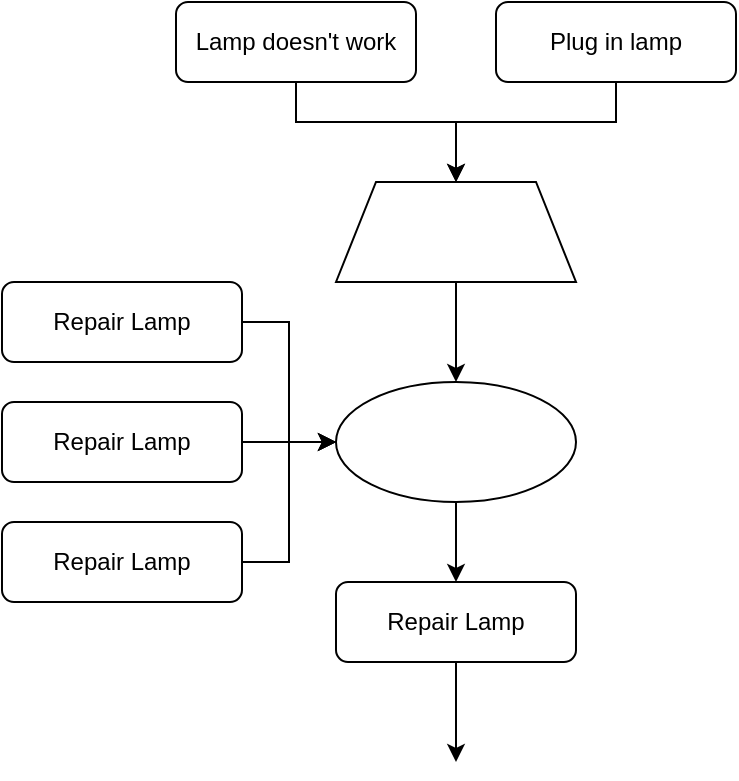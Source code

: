 <mxfile version="15.8.3" type="github">
  <diagram id="C5RBs43oDa-KdzZeNtuy" name="Page-1">
    <mxGraphModel dx="1207" dy="353" grid="1" gridSize="10" guides="1" tooltips="1" connect="1" arrows="1" fold="1" page="1" pageScale="1" pageWidth="827" pageHeight="1169" math="0" shadow="0">
      <root>
        <mxCell id="WIyWlLk6GJQsqaUBKTNV-0" />
        <mxCell id="WIyWlLk6GJQsqaUBKTNV-1" parent="WIyWlLk6GJQsqaUBKTNV-0" />
        <mxCell id="WIyWlLk6GJQsqaUBKTNV-3" value="Lamp doesn&#39;t work" style="rounded=1;whiteSpace=wrap;html=1;fontSize=12;glass=0;strokeWidth=1;shadow=0;" parent="WIyWlLk6GJQsqaUBKTNV-1" vertex="1">
          <mxGeometry x="80" y="90" width="120" height="40" as="geometry" />
        </mxCell>
        <mxCell id="WIyWlLk6GJQsqaUBKTNV-7" value="Plug in lamp" style="rounded=1;whiteSpace=wrap;html=1;fontSize=12;glass=0;strokeWidth=1;shadow=0;" parent="WIyWlLk6GJQsqaUBKTNV-1" vertex="1">
          <mxGeometry x="240" y="90" width="120" height="40" as="geometry" />
        </mxCell>
        <mxCell id="elj_6EUv-WldENDFwZfE-27" style="edgeStyle=orthogonalEdgeStyle;rounded=0;orthogonalLoop=1;jettySize=auto;html=1;exitX=0.5;exitY=1;exitDx=0;exitDy=0;" edge="1" parent="WIyWlLk6GJQsqaUBKTNV-1" source="WIyWlLk6GJQsqaUBKTNV-11">
          <mxGeometry relative="1" as="geometry">
            <mxPoint x="220" y="470" as="targetPoint" />
          </mxGeometry>
        </mxCell>
        <mxCell id="WIyWlLk6GJQsqaUBKTNV-11" value="Repair Lamp" style="rounded=1;whiteSpace=wrap;html=1;fontSize=12;glass=0;strokeWidth=1;shadow=0;" parent="WIyWlLk6GJQsqaUBKTNV-1" vertex="1">
          <mxGeometry x="160" y="380" width="120" height="40" as="geometry" />
        </mxCell>
        <mxCell id="elj_6EUv-WldENDFwZfE-0" style="edgeStyle=orthogonalEdgeStyle;rounded=0;orthogonalLoop=1;jettySize=auto;html=1;exitX=0.5;exitY=1;exitDx=0;exitDy=0;" edge="1" parent="WIyWlLk6GJQsqaUBKTNV-1" source="WIyWlLk6GJQsqaUBKTNV-7" target="WIyWlLk6GJQsqaUBKTNV-7">
          <mxGeometry relative="1" as="geometry" />
        </mxCell>
        <mxCell id="elj_6EUv-WldENDFwZfE-7" style="edgeStyle=orthogonalEdgeStyle;rounded=0;orthogonalLoop=1;jettySize=auto;html=1;exitX=0.5;exitY=1;exitDx=0;exitDy=0;entryX=0.5;entryY=0;entryDx=0;entryDy=0;" edge="1" parent="WIyWlLk6GJQsqaUBKTNV-1" source="WIyWlLk6GJQsqaUBKTNV-3" target="elj_6EUv-WldENDFwZfE-16">
          <mxGeometry relative="1" as="geometry">
            <mxPoint x="140" y="140" as="sourcePoint" />
            <mxPoint x="220" y="170" as="targetPoint" />
            <Array as="points">
              <mxPoint x="140" y="150" />
              <mxPoint x="220" y="150" />
            </Array>
          </mxGeometry>
        </mxCell>
        <mxCell id="elj_6EUv-WldENDFwZfE-6" value="" style="edgeStyle=orthogonalEdgeStyle;rounded=0;orthogonalLoop=1;jettySize=auto;html=1;exitX=0.5;exitY=1;exitDx=0;exitDy=0;entryX=0.5;entryY=0;entryDx=0;entryDy=0;" edge="1" parent="WIyWlLk6GJQsqaUBKTNV-1" source="WIyWlLk6GJQsqaUBKTNV-7" target="elj_6EUv-WldENDFwZfE-16">
          <mxGeometry relative="1" as="geometry">
            <mxPoint x="290" y="210" as="sourcePoint" />
            <mxPoint x="220" y="170" as="targetPoint" />
            <Array as="points">
              <mxPoint x="300" y="150" />
              <mxPoint x="220" y="150" />
            </Array>
          </mxGeometry>
        </mxCell>
        <mxCell id="elj_6EUv-WldENDFwZfE-13" style="edgeStyle=orthogonalEdgeStyle;rounded=0;orthogonalLoop=1;jettySize=auto;html=1;exitX=1;exitY=0.5;exitDx=0;exitDy=0;entryX=0;entryY=0.5;entryDx=0;entryDy=0;" edge="1" parent="WIyWlLk6GJQsqaUBKTNV-1" source="elj_6EUv-WldENDFwZfE-8" target="elj_6EUv-WldENDFwZfE-22">
          <mxGeometry relative="1" as="geometry">
            <mxPoint x="151" y="310" as="targetPoint" />
          </mxGeometry>
        </mxCell>
        <mxCell id="elj_6EUv-WldENDFwZfE-8" value="Repair Lamp" style="rounded=1;whiteSpace=wrap;html=1;fontSize=12;glass=0;strokeWidth=1;shadow=0;" vertex="1" parent="WIyWlLk6GJQsqaUBKTNV-1">
          <mxGeometry x="-7" y="230" width="120" height="40" as="geometry" />
        </mxCell>
        <mxCell id="elj_6EUv-WldENDFwZfE-14" style="edgeStyle=orthogonalEdgeStyle;rounded=0;orthogonalLoop=1;jettySize=auto;html=1;exitX=1;exitY=0.5;exitDx=0;exitDy=0;entryX=0;entryY=0.5;entryDx=0;entryDy=0;" edge="1" parent="WIyWlLk6GJQsqaUBKTNV-1" source="elj_6EUv-WldENDFwZfE-11" target="elj_6EUv-WldENDFwZfE-22">
          <mxGeometry relative="1" as="geometry">
            <mxPoint x="151" y="310" as="targetPoint" />
          </mxGeometry>
        </mxCell>
        <mxCell id="elj_6EUv-WldENDFwZfE-11" value="Repair Lamp" style="rounded=1;whiteSpace=wrap;html=1;fontSize=12;glass=0;strokeWidth=1;shadow=0;" vertex="1" parent="WIyWlLk6GJQsqaUBKTNV-1">
          <mxGeometry x="-7" y="290" width="120" height="40" as="geometry" />
        </mxCell>
        <mxCell id="elj_6EUv-WldENDFwZfE-15" style="edgeStyle=orthogonalEdgeStyle;rounded=0;orthogonalLoop=1;jettySize=auto;html=1;exitX=1;exitY=0.5;exitDx=0;exitDy=0;entryX=0;entryY=0.5;entryDx=0;entryDy=0;" edge="1" parent="WIyWlLk6GJQsqaUBKTNV-1" source="elj_6EUv-WldENDFwZfE-12" target="elj_6EUv-WldENDFwZfE-22">
          <mxGeometry relative="1" as="geometry">
            <mxPoint x="151" y="310" as="targetPoint" />
          </mxGeometry>
        </mxCell>
        <mxCell id="elj_6EUv-WldENDFwZfE-12" value="Repair Lamp" style="rounded=1;whiteSpace=wrap;html=1;fontSize=12;glass=0;strokeWidth=1;shadow=0;" vertex="1" parent="WIyWlLk6GJQsqaUBKTNV-1">
          <mxGeometry x="-7" y="350" width="120" height="40" as="geometry" />
        </mxCell>
        <mxCell id="elj_6EUv-WldENDFwZfE-23" value="" style="edgeStyle=orthogonalEdgeStyle;rounded=0;orthogonalLoop=1;jettySize=auto;html=1;" edge="1" parent="WIyWlLk6GJQsqaUBKTNV-1" source="elj_6EUv-WldENDFwZfE-16" target="elj_6EUv-WldENDFwZfE-22">
          <mxGeometry relative="1" as="geometry" />
        </mxCell>
        <mxCell id="elj_6EUv-WldENDFwZfE-16" value="" style="shape=trapezoid;perimeter=trapezoidPerimeter;whiteSpace=wrap;html=1;fixedSize=1;shadow=0;strokeWidth=1;spacing=6;spacingTop=-4;" vertex="1" parent="WIyWlLk6GJQsqaUBKTNV-1">
          <mxGeometry x="160" y="180" width="120" height="50" as="geometry" />
        </mxCell>
        <mxCell id="elj_6EUv-WldENDFwZfE-26" style="edgeStyle=orthogonalEdgeStyle;rounded=0;orthogonalLoop=1;jettySize=auto;html=1;exitX=0.5;exitY=1;exitDx=0;exitDy=0;entryX=0.5;entryY=0;entryDx=0;entryDy=0;" edge="1" parent="WIyWlLk6GJQsqaUBKTNV-1" source="elj_6EUv-WldENDFwZfE-22" target="WIyWlLk6GJQsqaUBKTNV-11">
          <mxGeometry relative="1" as="geometry" />
        </mxCell>
        <mxCell id="elj_6EUv-WldENDFwZfE-22" value="" style="ellipse;whiteSpace=wrap;html=1;shadow=0;strokeWidth=1;spacing=6;spacingTop=-4;" vertex="1" parent="WIyWlLk6GJQsqaUBKTNV-1">
          <mxGeometry x="160" y="280" width="120" height="60" as="geometry" />
        </mxCell>
      </root>
    </mxGraphModel>
  </diagram>
</mxfile>
